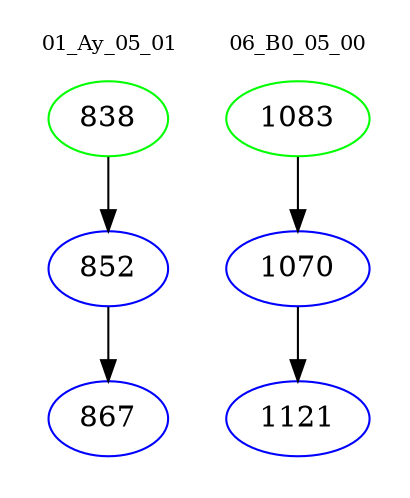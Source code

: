 digraph{
subgraph cluster_0 {
color = white
label = "01_Ay_05_01";
fontsize=10;
T0_838 [label="838", color="green"]
T0_838 -> T0_852 [color="black"]
T0_852 [label="852", color="blue"]
T0_852 -> T0_867 [color="black"]
T0_867 [label="867", color="blue"]
}
subgraph cluster_1 {
color = white
label = "06_B0_05_00";
fontsize=10;
T1_1083 [label="1083", color="green"]
T1_1083 -> T1_1070 [color="black"]
T1_1070 [label="1070", color="blue"]
T1_1070 -> T1_1121 [color="black"]
T1_1121 [label="1121", color="blue"]
}
}
